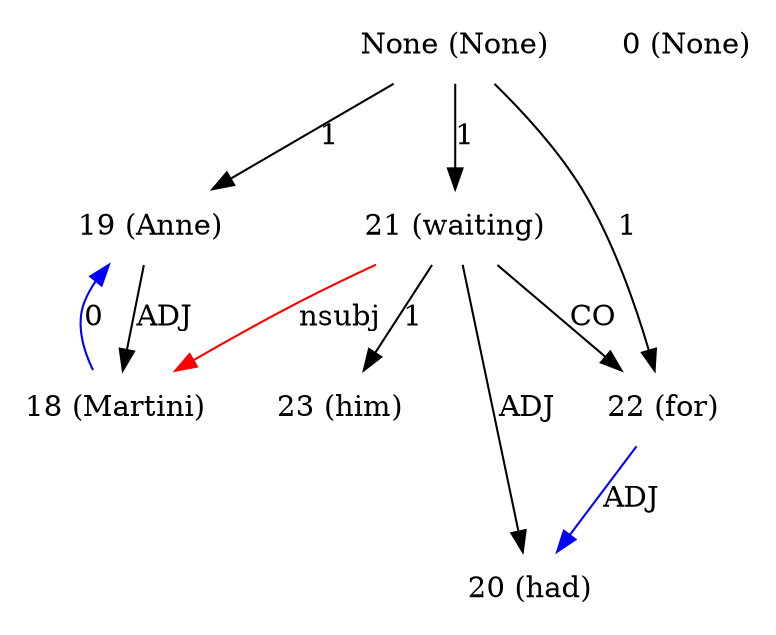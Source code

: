 digraph G{
edge [dir=forward]
node [shape=plaintext]

None [label="None (None)"]
None -> 19 [label="1"]
None -> 21 [label="1"]
None -> 22 [label="1"]
0 [label="0 (None)"]
18 [label="18 (Martini)"]
18 -> 19 [label="0", color="blue"]
21 -> 18 [label="nsubj", color="red"]
19 [label="19 (Anne)"]
19 -> 18 [label="ADJ"]
20 [label="20 (had)"]
21 [label="21 (waiting)"]
21 -> 23 [label="1"]
21 -> 22 [label="CO"]
21 -> 20 [label="ADJ"]
22 [label="22 (for)"]
22 -> 20 [label="ADJ", color="blue"]
23 [label="23 (him)"]
}
